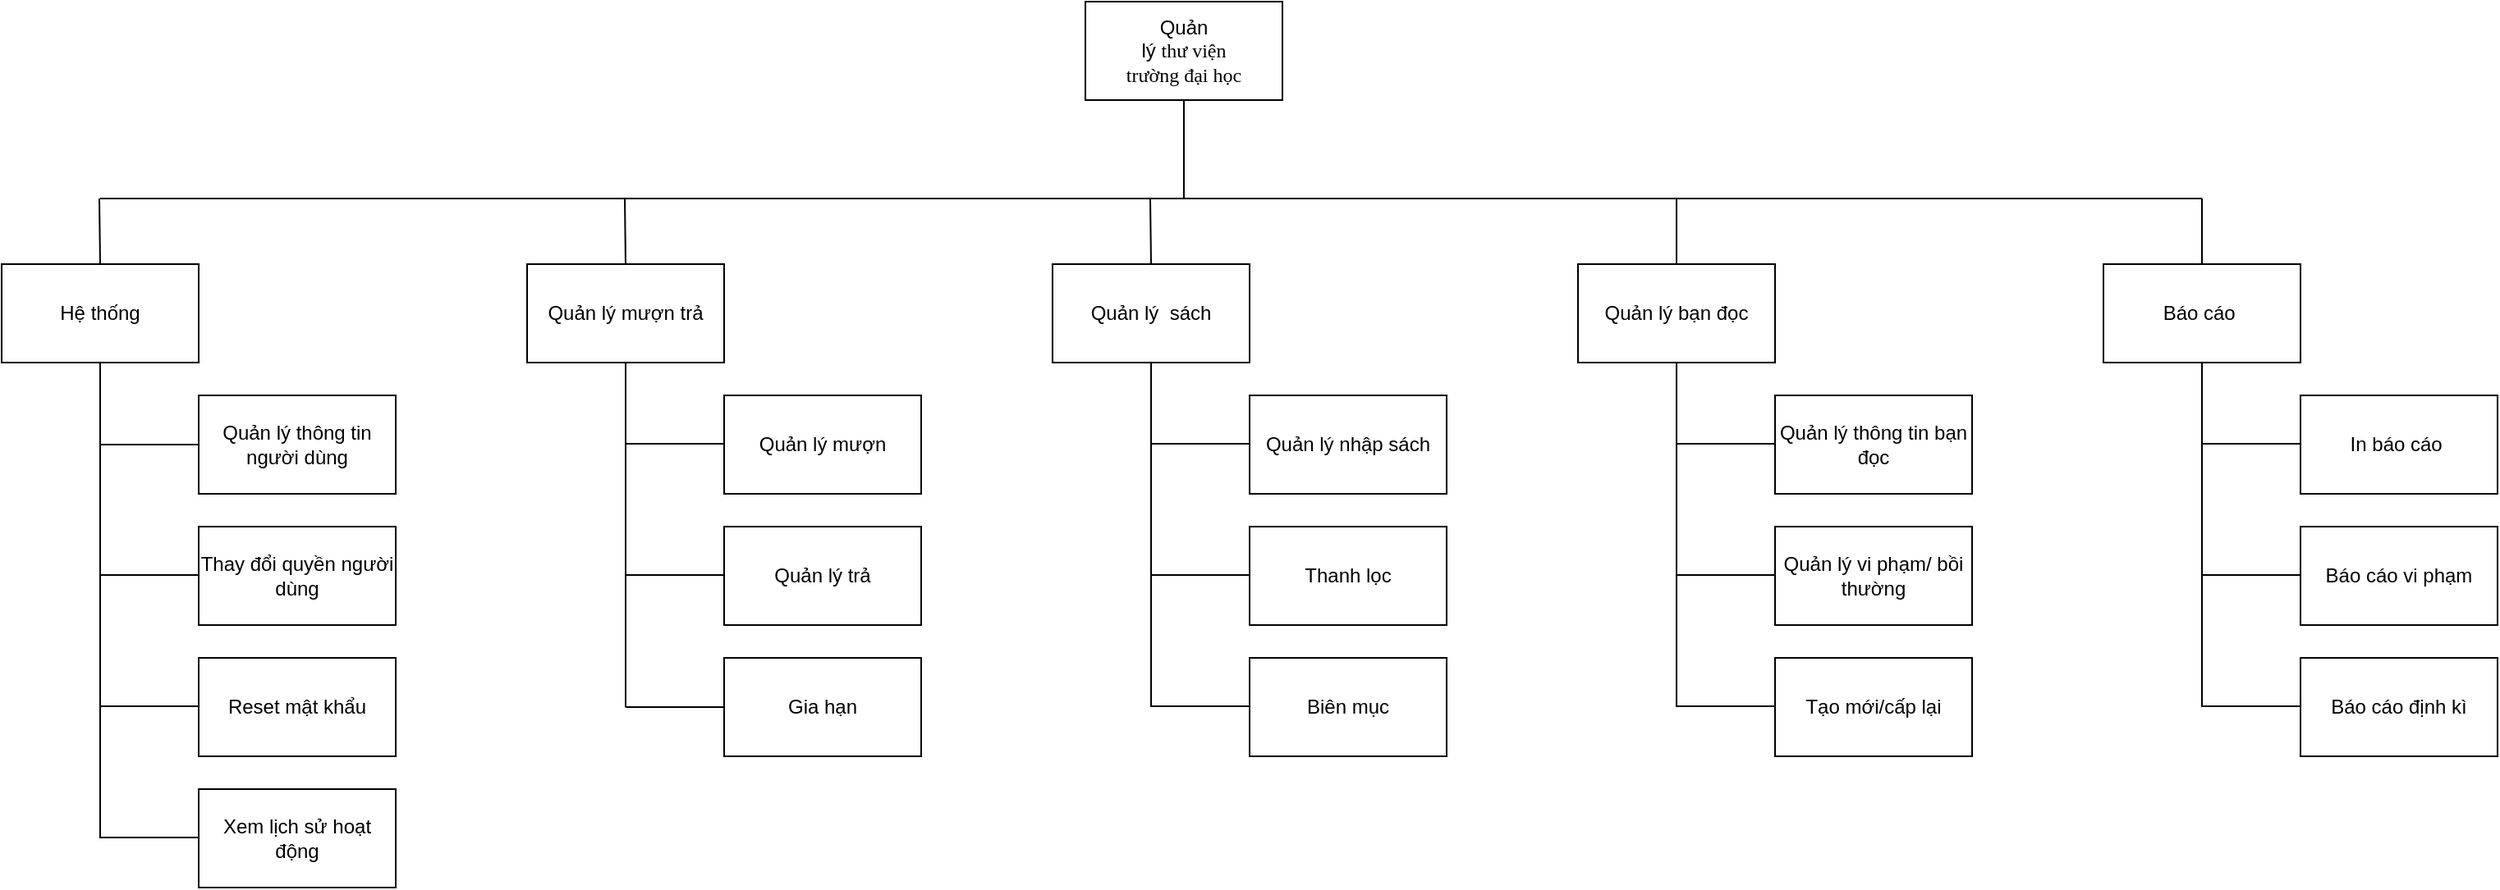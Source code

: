 <mxfile version="24.2.5" type="device" pages="5">
  <diagram name="Page-1" id="LcDcr__vh74zih2-R7AL">
    <mxGraphModel dx="1588" dy="1056" grid="1" gridSize="10" guides="1" tooltips="1" connect="1" arrows="1" fold="1" page="1" pageScale="1" pageWidth="1169" pageHeight="1654" math="0" shadow="0">
      <root>
        <mxCell id="0" />
        <mxCell id="1" parent="0" />
        <mxCell id="71Y_ChVGYkW_gdRiqhIS-2" value="Hệ thống" style="rounded=0;whiteSpace=wrap;html=1;" vertex="1" parent="1">
          <mxGeometry x="160" y="360" width="120" height="60" as="geometry" />
        </mxCell>
        <mxCell id="71Y_ChVGYkW_gdRiqhIS-3" value="Quản lý mượn trả" style="rounded=0;whiteSpace=wrap;html=1;" vertex="1" parent="1">
          <mxGeometry x="480" y="360" width="120" height="60" as="geometry" />
        </mxCell>
        <mxCell id="71Y_ChVGYkW_gdRiqhIS-4" value="Quản lý&amp;nbsp; sách" style="rounded=0;whiteSpace=wrap;html=1;" vertex="1" parent="1">
          <mxGeometry x="800" y="360" width="120" height="60" as="geometry" />
        </mxCell>
        <mxCell id="71Y_ChVGYkW_gdRiqhIS-6" value="" style="endArrow=none;html=1;rounded=0;" edge="1" parent="1">
          <mxGeometry width="50" height="50" relative="1" as="geometry">
            <mxPoint x="220" y="320" as="sourcePoint" />
            <mxPoint x="1500" y="320" as="targetPoint" />
          </mxGeometry>
        </mxCell>
        <mxCell id="71Y_ChVGYkW_gdRiqhIS-7" value="" style="endArrow=none;html=1;rounded=0;entryX=0.5;entryY=1;entryDx=0;entryDy=0;exitX=0.5;exitY=0;exitDx=0;exitDy=0;" edge="1" parent="1" source="71Y_ChVGYkW_gdRiqhIS-4">
          <mxGeometry width="50" height="50" relative="1" as="geometry">
            <mxPoint x="880" y="340" as="sourcePoint" />
            <mxPoint x="859.5" y="320" as="targetPoint" />
          </mxGeometry>
        </mxCell>
        <mxCell id="71Y_ChVGYkW_gdRiqhIS-8" value="" style="endArrow=none;html=1;rounded=0;entryX=0.5;entryY=1;entryDx=0;entryDy=0;exitX=0.5;exitY=0;exitDx=0;exitDy=0;" edge="1" parent="1" source="71Y_ChVGYkW_gdRiqhIS-3">
          <mxGeometry width="50" height="50" relative="1" as="geometry">
            <mxPoint x="570" y="350" as="sourcePoint" />
            <mxPoint x="539.5" y="320" as="targetPoint" />
          </mxGeometry>
        </mxCell>
        <mxCell id="71Y_ChVGYkW_gdRiqhIS-9" value="" style="endArrow=none;html=1;rounded=0;entryX=0.5;entryY=1;entryDx=0;entryDy=0;exitX=0.5;exitY=0;exitDx=0;exitDy=0;" edge="1" parent="1" source="71Y_ChVGYkW_gdRiqhIS-2">
          <mxGeometry width="50" height="50" relative="1" as="geometry">
            <mxPoint x="219.5" y="370" as="sourcePoint" />
            <mxPoint x="219.5" y="320" as="targetPoint" />
          </mxGeometry>
        </mxCell>
        <mxCell id="71Y_ChVGYkW_gdRiqhIS-10" value="" style="endArrow=none;html=1;rounded=0;entryX=0.5;entryY=1;entryDx=0;entryDy=0;" edge="1" parent="1" target="71Y_ChVGYkW_gdRiqhIS-2">
          <mxGeometry width="50" height="50" relative="1" as="geometry">
            <mxPoint x="220" y="710" as="sourcePoint" />
            <mxPoint x="220" y="550" as="targetPoint" />
          </mxGeometry>
        </mxCell>
        <mxCell id="71Y_ChVGYkW_gdRiqhIS-11" value="" style="endArrow=none;html=1;rounded=0;entryX=0.5;entryY=1;entryDx=0;entryDy=0;" edge="1" parent="1" target="71Y_ChVGYkW_gdRiqhIS-3">
          <mxGeometry width="50" height="50" relative="1" as="geometry">
            <mxPoint x="540" y="630" as="sourcePoint" />
            <mxPoint x="530" y="430" as="targetPoint" />
          </mxGeometry>
        </mxCell>
        <mxCell id="71Y_ChVGYkW_gdRiqhIS-12" value="" style="endArrow=none;html=1;rounded=0;entryX=0.5;entryY=1;entryDx=0;entryDy=0;" edge="1" parent="1" target="71Y_ChVGYkW_gdRiqhIS-4">
          <mxGeometry width="50" height="50" relative="1" as="geometry">
            <mxPoint x="860" y="630" as="sourcePoint" />
            <mxPoint x="859.5" y="450" as="targetPoint" />
          </mxGeometry>
        </mxCell>
        <mxCell id="71Y_ChVGYkW_gdRiqhIS-13" value="&lt;p style=&quot;text-align:left&quot; align=&quot;left&quot; class=&quot;MsoNormal&quot;&gt;Quản lý mượn&lt;/p&gt;" style="rounded=0;whiteSpace=wrap;html=1;" vertex="1" parent="1">
          <mxGeometry x="600" y="440" width="120" height="60" as="geometry" />
        </mxCell>
        <mxCell id="71Y_ChVGYkW_gdRiqhIS-14" value="&lt;p style=&quot;text-align:left&quot; align=&quot;left&quot; class=&quot;MsoNormal&quot;&gt;Quản lý trả&lt;/p&gt;" style="rounded=0;whiteSpace=wrap;html=1;" vertex="1" parent="1">
          <mxGeometry x="600" y="520" width="120" height="60" as="geometry" />
        </mxCell>
        <mxCell id="71Y_ChVGYkW_gdRiqhIS-15" value="Gia hạn" style="rounded=0;whiteSpace=wrap;html=1;" vertex="1" parent="1">
          <mxGeometry x="600" y="600" width="120" height="60" as="geometry" />
        </mxCell>
        <mxCell id="71Y_ChVGYkW_gdRiqhIS-16" value="Quản lý nhập sách" style="rounded=0;whiteSpace=wrap;html=1;" vertex="1" parent="1">
          <mxGeometry x="920" y="440" width="120" height="60" as="geometry" />
        </mxCell>
        <mxCell id="71Y_ChVGYkW_gdRiqhIS-17" value="&lt;p style=&quot;text-align:left&quot; align=&quot;left&quot; class=&quot;MsoNormal&quot;&gt;Thanh lọc&lt;/p&gt;" style="rounded=0;whiteSpace=wrap;html=1;" vertex="1" parent="1">
          <mxGeometry x="920" y="520" width="120" height="60" as="geometry" />
        </mxCell>
        <mxCell id="71Y_ChVGYkW_gdRiqhIS-18" value="Biên mục" style="rounded=0;whiteSpace=wrap;html=1;" vertex="1" parent="1">
          <mxGeometry x="920" y="600" width="120" height="60" as="geometry" />
        </mxCell>
        <mxCell id="71Y_ChVGYkW_gdRiqhIS-19" value="&lt;p style=&quot;&quot; class=&quot;MsoNormal&quot;&gt;Quản lý thông tin người dùng&lt;/p&gt;" style="rounded=0;whiteSpace=wrap;html=1;align=center;" vertex="1" parent="1">
          <mxGeometry x="280" y="440" width="120" height="60" as="geometry" />
        </mxCell>
        <mxCell id="71Y_ChVGYkW_gdRiqhIS-20" value="Thay đổi quyền người dùng" style="rounded=0;whiteSpace=wrap;html=1;" vertex="1" parent="1">
          <mxGeometry x="280" y="520" width="120" height="60" as="geometry" />
        </mxCell>
        <mxCell id="71Y_ChVGYkW_gdRiqhIS-21" value="&lt;p style=&quot;text-align:left&quot; align=&quot;left&quot; class=&quot;MsoNormal&quot;&gt;Reset mật khẩu&lt;/p&gt;" style="rounded=0;whiteSpace=wrap;html=1;" vertex="1" parent="1">
          <mxGeometry x="280" y="600" width="120" height="60" as="geometry" />
        </mxCell>
        <mxCell id="71Y_ChVGYkW_gdRiqhIS-25" value="&lt;p style=&quot;&quot; class=&quot;MsoNormal&quot;&gt;Xem lịch sử hoạt động&lt;/p&gt;" style="rounded=0;whiteSpace=wrap;html=1;align=center;" vertex="1" parent="1">
          <mxGeometry x="280" y="680" width="120" height="60" as="geometry" />
        </mxCell>
        <mxCell id="71Y_ChVGYkW_gdRiqhIS-30" value="" style="endArrow=none;html=1;rounded=0;entryX=0;entryY=0.5;entryDx=0;entryDy=0;" edge="1" parent="1" target="71Y_ChVGYkW_gdRiqhIS-19">
          <mxGeometry width="50" height="50" relative="1" as="geometry">
            <mxPoint x="220" y="470" as="sourcePoint" />
            <mxPoint x="270" y="470" as="targetPoint" />
          </mxGeometry>
        </mxCell>
        <mxCell id="71Y_ChVGYkW_gdRiqhIS-32" value="" style="endArrow=none;html=1;rounded=0;entryX=0;entryY=0.5;entryDx=0;entryDy=0;" edge="1" parent="1">
          <mxGeometry width="50" height="50" relative="1" as="geometry">
            <mxPoint x="220" y="549.5" as="sourcePoint" />
            <mxPoint x="280" y="549.5" as="targetPoint" />
          </mxGeometry>
        </mxCell>
        <mxCell id="71Y_ChVGYkW_gdRiqhIS-34" value="" style="endArrow=none;html=1;rounded=0;entryX=0;entryY=0.5;entryDx=0;entryDy=0;" edge="1" parent="1">
          <mxGeometry width="50" height="50" relative="1" as="geometry">
            <mxPoint x="220" y="629.5" as="sourcePoint" />
            <mxPoint x="280" y="629.5" as="targetPoint" />
          </mxGeometry>
        </mxCell>
        <mxCell id="71Y_ChVGYkW_gdRiqhIS-36" value="" style="endArrow=none;html=1;rounded=0;entryX=0;entryY=0.5;entryDx=0;entryDy=0;" edge="1" parent="1">
          <mxGeometry width="50" height="50" relative="1" as="geometry">
            <mxPoint x="220" y="709.5" as="sourcePoint" />
            <mxPoint x="280" y="709.5" as="targetPoint" />
          </mxGeometry>
        </mxCell>
        <mxCell id="71Y_ChVGYkW_gdRiqhIS-41" value="" style="endArrow=none;html=1;rounded=0;entryX=0;entryY=0.5;entryDx=0;entryDy=0;" edge="1" parent="1">
          <mxGeometry width="50" height="50" relative="1" as="geometry">
            <mxPoint x="540" y="469.5" as="sourcePoint" />
            <mxPoint x="600" y="469.5" as="targetPoint" />
          </mxGeometry>
        </mxCell>
        <mxCell id="71Y_ChVGYkW_gdRiqhIS-42" value="" style="endArrow=none;html=1;rounded=0;entryX=0;entryY=0.5;entryDx=0;entryDy=0;" edge="1" parent="1">
          <mxGeometry width="50" height="50" relative="1" as="geometry">
            <mxPoint x="540" y="549.5" as="sourcePoint" />
            <mxPoint x="600" y="549.5" as="targetPoint" />
          </mxGeometry>
        </mxCell>
        <mxCell id="71Y_ChVGYkW_gdRiqhIS-43" value="" style="endArrow=none;html=1;rounded=0;entryX=0;entryY=0.5;entryDx=0;entryDy=0;" edge="1" parent="1">
          <mxGeometry width="50" height="50" relative="1" as="geometry">
            <mxPoint x="540" y="630" as="sourcePoint" />
            <mxPoint x="600" y="630" as="targetPoint" />
          </mxGeometry>
        </mxCell>
        <mxCell id="71Y_ChVGYkW_gdRiqhIS-44" value="" style="endArrow=none;html=1;rounded=0;entryX=0;entryY=0.5;entryDx=0;entryDy=0;" edge="1" parent="1">
          <mxGeometry width="50" height="50" relative="1" as="geometry">
            <mxPoint x="860" y="629.5" as="sourcePoint" />
            <mxPoint x="920" y="629.5" as="targetPoint" />
          </mxGeometry>
        </mxCell>
        <mxCell id="71Y_ChVGYkW_gdRiqhIS-45" value="" style="endArrow=none;html=1;rounded=0;entryX=0;entryY=0.5;entryDx=0;entryDy=0;" edge="1" parent="1">
          <mxGeometry width="50" height="50" relative="1" as="geometry">
            <mxPoint x="860" y="549.5" as="sourcePoint" />
            <mxPoint x="920" y="549.5" as="targetPoint" />
          </mxGeometry>
        </mxCell>
        <mxCell id="71Y_ChVGYkW_gdRiqhIS-46" value="" style="endArrow=none;html=1;rounded=0;entryX=0;entryY=0.5;entryDx=0;entryDy=0;" edge="1" parent="1">
          <mxGeometry width="50" height="50" relative="1" as="geometry">
            <mxPoint x="860" y="469.5" as="sourcePoint" />
            <mxPoint x="920" y="469.5" as="targetPoint" />
          </mxGeometry>
        </mxCell>
        <mxCell id="71Y_ChVGYkW_gdRiqhIS-65" style="edgeStyle=orthogonalEdgeStyle;rounded=0;orthogonalLoop=1;jettySize=auto;html=1;endArrow=none;endFill=0;" edge="1" parent="1" source="71Y_ChVGYkW_gdRiqhIS-47">
          <mxGeometry relative="1" as="geometry">
            <mxPoint x="1180" y="320" as="targetPoint" />
          </mxGeometry>
        </mxCell>
        <mxCell id="71Y_ChVGYkW_gdRiqhIS-47" value="Quản lý bạn đọc" style="rounded=0;whiteSpace=wrap;html=1;" vertex="1" parent="1">
          <mxGeometry x="1120" y="360" width="120" height="60" as="geometry" />
        </mxCell>
        <mxCell id="71Y_ChVGYkW_gdRiqhIS-48" value="" style="endArrow=none;html=1;rounded=0;entryX=0.5;entryY=1;entryDx=0;entryDy=0;" edge="1" parent="1" target="71Y_ChVGYkW_gdRiqhIS-47">
          <mxGeometry width="50" height="50" relative="1" as="geometry">
            <mxPoint x="1180" y="630" as="sourcePoint" />
            <mxPoint x="1179.5" y="450" as="targetPoint" />
          </mxGeometry>
        </mxCell>
        <mxCell id="71Y_ChVGYkW_gdRiqhIS-49" value="Quản lý thông tin bạn đọc" style="rounded=0;whiteSpace=wrap;html=1;" vertex="1" parent="1">
          <mxGeometry x="1240" y="440" width="120" height="60" as="geometry" />
        </mxCell>
        <mxCell id="71Y_ChVGYkW_gdRiqhIS-50" value="&lt;p style=&quot;&quot; class=&quot;MsoNormal&quot;&gt;Quản lý vi phạm/ bồi thường&lt;/p&gt;" style="rounded=0;whiteSpace=wrap;html=1;align=center;" vertex="1" parent="1">
          <mxGeometry x="1240" y="520" width="120" height="60" as="geometry" />
        </mxCell>
        <mxCell id="71Y_ChVGYkW_gdRiqhIS-51" value="Tạo mới/cấp lại" style="rounded=0;whiteSpace=wrap;html=1;" vertex="1" parent="1">
          <mxGeometry x="1240" y="600" width="120" height="60" as="geometry" />
        </mxCell>
        <mxCell id="71Y_ChVGYkW_gdRiqhIS-52" value="" style="endArrow=none;html=1;rounded=0;entryX=0;entryY=0.5;entryDx=0;entryDy=0;" edge="1" parent="1">
          <mxGeometry width="50" height="50" relative="1" as="geometry">
            <mxPoint x="1180" y="629.5" as="sourcePoint" />
            <mxPoint x="1240" y="629.5" as="targetPoint" />
          </mxGeometry>
        </mxCell>
        <mxCell id="71Y_ChVGYkW_gdRiqhIS-53" value="" style="endArrow=none;html=1;rounded=0;entryX=0;entryY=0.5;entryDx=0;entryDy=0;" edge="1" parent="1">
          <mxGeometry width="50" height="50" relative="1" as="geometry">
            <mxPoint x="1180" y="549.5" as="sourcePoint" />
            <mxPoint x="1240" y="549.5" as="targetPoint" />
          </mxGeometry>
        </mxCell>
        <mxCell id="71Y_ChVGYkW_gdRiqhIS-54" value="" style="endArrow=none;html=1;rounded=0;entryX=0;entryY=0.5;entryDx=0;entryDy=0;" edge="1" parent="1">
          <mxGeometry width="50" height="50" relative="1" as="geometry">
            <mxPoint x="1180" y="469.5" as="sourcePoint" />
            <mxPoint x="1240" y="469.5" as="targetPoint" />
          </mxGeometry>
        </mxCell>
        <mxCell id="71Y_ChVGYkW_gdRiqhIS-64" style="edgeStyle=orthogonalEdgeStyle;rounded=0;orthogonalLoop=1;jettySize=auto;html=1;endArrow=none;endFill=0;" edge="1" parent="1" source="71Y_ChVGYkW_gdRiqhIS-55">
          <mxGeometry relative="1" as="geometry">
            <mxPoint x="1500.0" y="320" as="targetPoint" />
          </mxGeometry>
        </mxCell>
        <mxCell id="71Y_ChVGYkW_gdRiqhIS-55" value="Báo cáo&amp;nbsp;" style="rounded=0;whiteSpace=wrap;html=1;" vertex="1" parent="1">
          <mxGeometry x="1440" y="360" width="120" height="60" as="geometry" />
        </mxCell>
        <mxCell id="71Y_ChVGYkW_gdRiqhIS-56" value="" style="endArrow=none;html=1;rounded=0;entryX=0.5;entryY=1;entryDx=0;entryDy=0;" edge="1" target="71Y_ChVGYkW_gdRiqhIS-55" parent="1">
          <mxGeometry width="50" height="50" relative="1" as="geometry">
            <mxPoint x="1500" y="630" as="sourcePoint" />
            <mxPoint x="1499.5" y="450" as="targetPoint" />
          </mxGeometry>
        </mxCell>
        <mxCell id="71Y_ChVGYkW_gdRiqhIS-57" value="In báo cáo&amp;nbsp;" style="rounded=0;whiteSpace=wrap;html=1;" vertex="1" parent="1">
          <mxGeometry x="1560" y="440" width="120" height="60" as="geometry" />
        </mxCell>
        <mxCell id="71Y_ChVGYkW_gdRiqhIS-58" value="&lt;p style=&quot;&quot; class=&quot;MsoNormal&quot;&gt;Báo cáo vi phạm&lt;/p&gt;" style="rounded=0;whiteSpace=wrap;html=1;align=center;" vertex="1" parent="1">
          <mxGeometry x="1560" y="520" width="120" height="60" as="geometry" />
        </mxCell>
        <mxCell id="71Y_ChVGYkW_gdRiqhIS-59" value="Báo cáo định kì" style="rounded=0;whiteSpace=wrap;html=1;" vertex="1" parent="1">
          <mxGeometry x="1560" y="600" width="120" height="60" as="geometry" />
        </mxCell>
        <mxCell id="71Y_ChVGYkW_gdRiqhIS-60" value="" style="endArrow=none;html=1;rounded=0;entryX=0;entryY=0.5;entryDx=0;entryDy=0;" edge="1" parent="1">
          <mxGeometry width="50" height="50" relative="1" as="geometry">
            <mxPoint x="1500" y="629.5" as="sourcePoint" />
            <mxPoint x="1560" y="629.5" as="targetPoint" />
          </mxGeometry>
        </mxCell>
        <mxCell id="71Y_ChVGYkW_gdRiqhIS-61" value="" style="endArrow=none;html=1;rounded=0;entryX=0;entryY=0.5;entryDx=0;entryDy=0;" edge="1" parent="1">
          <mxGeometry width="50" height="50" relative="1" as="geometry">
            <mxPoint x="1500" y="549.5" as="sourcePoint" />
            <mxPoint x="1560" y="549.5" as="targetPoint" />
          </mxGeometry>
        </mxCell>
        <mxCell id="71Y_ChVGYkW_gdRiqhIS-62" value="" style="endArrow=none;html=1;rounded=0;entryX=0;entryY=0.5;entryDx=0;entryDy=0;" edge="1" parent="1">
          <mxGeometry width="50" height="50" relative="1" as="geometry">
            <mxPoint x="1500" y="469.5" as="sourcePoint" />
            <mxPoint x="1560" y="469.5" as="targetPoint" />
          </mxGeometry>
        </mxCell>
        <mxCell id="71Y_ChVGYkW_gdRiqhIS-66" value="" style="endArrow=none;html=1;rounded=0;entryX=0.5;entryY=1;entryDx=0;entryDy=0;" edge="1" target="71Y_ChVGYkW_gdRiqhIS-67" parent="1">
          <mxGeometry width="50" height="50" relative="1" as="geometry">
            <mxPoint x="880" y="320" as="sourcePoint" />
            <mxPoint x="890" y="280" as="targetPoint" />
          </mxGeometry>
        </mxCell>
        <mxCell id="71Y_ChVGYkW_gdRiqhIS-67" value="&lt;font style=&quot;font-size: 12px;&quot;&gt;Quản&lt;br&gt;lý &lt;span style=&quot;font-family: &amp;quot;Times New Roman&amp;quot;, serif;&quot; lang=&quot;VI&quot;&gt;thư viện&lt;br&gt;trường đại học&lt;/span&gt;&lt;/font&gt;" style="rounded=0;whiteSpace=wrap;html=1;" vertex="1" parent="1">
          <mxGeometry x="820" y="200" width="120" height="60" as="geometry" />
        </mxCell>
      </root>
    </mxGraphModel>
  </diagram>
  <diagram id="HxPDrGOozpdDiwxils2m" name="cấp mới">
    <mxGraphModel dx="2206" dy="1366" grid="1" gridSize="10" guides="1" tooltips="1" connect="1" arrows="1" fold="1" page="1" pageScale="1" pageWidth="1169" pageHeight="1654" math="0" shadow="0">
      <root>
        <mxCell id="0" />
        <mxCell id="1" parent="0" />
        <mxCell id="w2hb0WhD_prw_zY9LiA2-1" value="" style="rounded=0;whiteSpace=wrap;html=1;fillColor=#d5e8d4;strokeColor=#82b366;" vertex="1" parent="1">
          <mxGeometry width="960" height="530" as="geometry" />
        </mxCell>
        <mxCell id="w2hb0WhD_prw_zY9LiA2-2" value="" style="rounded=0;whiteSpace=wrap;html=1;fillColor=#dae8fc;strokeColor=#6c8ebf;" vertex="1" parent="1">
          <mxGeometry width="960" height="50" as="geometry" />
        </mxCell>
        <mxCell id="w2hb0WhD_prw_zY9LiA2-3" value="" style="rounded=0;whiteSpace=wrap;html=1;fillColor=#e51400;fontColor=#ffffff;strokeColor=#B20000;" vertex="1" parent="1">
          <mxGeometry x="910" width="50" height="50" as="geometry" />
        </mxCell>
        <mxCell id="w2hb0WhD_prw_zY9LiA2-4" value="" style="rounded=0;whiteSpace=wrap;html=1;" vertex="1" parent="1">
          <mxGeometry x="860" width="50" height="50" as="geometry" />
        </mxCell>
        <mxCell id="w2hb0WhD_prw_zY9LiA2-5" value="" style="rounded=0;whiteSpace=wrap;html=1;fillColor=#e3c800;fontColor=#000000;strokeColor=#B09500;" vertex="1" parent="1">
          <mxGeometry x="810" width="50" height="50" as="geometry" />
        </mxCell>
        <mxCell id="w2hb0WhD_prw_zY9LiA2-6" value="" style="endArrow=none;html=1;rounded=0;" edge="1" parent="1">
          <mxGeometry width="50" height="50" relative="1" as="geometry">
            <mxPoint x="910" y="50" as="sourcePoint" />
            <mxPoint x="960" as="targetPoint" />
          </mxGeometry>
        </mxCell>
        <mxCell id="w2hb0WhD_prw_zY9LiA2-7" value="" style="endArrow=none;html=1;rounded=0;exitX=1;exitY=0;exitDx=0;exitDy=0;entryX=1;entryY=1;entryDx=0;entryDy=0;" edge="1" parent="1" source="w2hb0WhD_prw_zY9LiA2-4" target="w2hb0WhD_prw_zY9LiA2-3">
          <mxGeometry width="50" height="50" relative="1" as="geometry">
            <mxPoint x="820" y="120.0" as="sourcePoint" />
            <mxPoint x="930" y="131.45" as="targetPoint" />
          </mxGeometry>
        </mxCell>
        <mxCell id="w2hb0WhD_prw_zY9LiA2-8" value="" style="endArrow=none;html=1;rounded=0;entryX=1;entryY=0.5;entryDx=0;entryDy=0;exitX=0;exitY=0.5;exitDx=0;exitDy=0;" edge="1" parent="1" source="w2hb0WhD_prw_zY9LiA2-5" target="w2hb0WhD_prw_zY9LiA2-5">
          <mxGeometry width="50" height="50" relative="1" as="geometry">
            <mxPoint x="790" y="75" as="sourcePoint" />
            <mxPoint x="850" y="30" as="targetPoint" />
          </mxGeometry>
        </mxCell>
        <mxCell id="w2hb0WhD_prw_zY9LiA2-9" value="" style="whiteSpace=wrap;html=1;aspect=fixed;" vertex="1" parent="1">
          <mxGeometry x="860" y="10" width="40" height="40" as="geometry" />
        </mxCell>
        <mxCell id="w2hb0WhD_prw_zY9LiA2-10" value="" style="whiteSpace=wrap;html=1;aspect=fixed;" vertex="1" parent="1">
          <mxGeometry x="860" y="30" width="20" height="20" as="geometry" />
        </mxCell>
        <mxCell id="0qYPFjlo2dcQA6HrtDIR-1" value="&lt;font color=&quot;#ffff66&quot; style=&quot;font-size: 23px;&quot;&gt;THƯ VIỆN HỌC VIỆN KỸ THUẬT QUÂN SỰ&lt;/font&gt;" style="rounded=0;whiteSpace=wrap;html=1;fillColor=#e51400;fontColor=#ffffff;strokeColor=#B20000;" vertex="1" parent="1">
          <mxGeometry x="130" width="570" height="50" as="geometry" />
        </mxCell>
        <mxCell id="0qYPFjlo2dcQA6HrtDIR-3" value="" style="rounded=0;whiteSpace=wrap;html=1;" vertex="1" parent="1">
          <mxGeometry y="130" width="960" height="348" as="geometry" />
        </mxCell>
        <mxCell id="6m-absxxOKul8t2yaAgc-1" value="&lt;font style=&quot;font-size: 20px;&quot;&gt;Quản lý mượn trả&lt;/font&gt;" style="rounded=1;whiteSpace=wrap;html=1;fillColor=#b1ddf0;strokeColor=#10739e;" vertex="1" parent="1">
          <mxGeometry y="50" width="220" height="50" as="geometry" />
        </mxCell>
        <mxCell id="6m-absxxOKul8t2yaAgc-2" value="&lt;font style=&quot;font-size: 20px;&quot;&gt;Quản lý sách&lt;/font&gt;" style="rounded=1;whiteSpace=wrap;html=1;fillColor=#b1ddf0;strokeColor=#10739e;" vertex="1" parent="1">
          <mxGeometry x="250" y="50" width="220" height="50" as="geometry" />
        </mxCell>
        <mxCell id="6m-absxxOKul8t2yaAgc-3" value="&lt;font style=&quot;font-size: 20px;&quot;&gt;Quản lý bạn đọc&lt;/font&gt;" style="rounded=1;whiteSpace=wrap;html=1;fillColor=#0050ef;strokeColor=#001DBC;fontColor=#ffffff;" vertex="1" parent="1">
          <mxGeometry x="500" y="50" width="220" height="50" as="geometry" />
        </mxCell>
        <mxCell id="6m-absxxOKul8t2yaAgc-4" value="&lt;font style=&quot;font-size: 20px;&quot;&gt;Báo cáo&lt;/font&gt;" style="rounded=1;whiteSpace=wrap;html=1;fillColor=#b1ddf0;strokeColor=#10739e;" vertex="1" parent="1">
          <mxGeometry x="740" y="50" width="220" height="50" as="geometry" />
        </mxCell>
        <mxCell id="JDe3R-_R04DYU-8ZiFyt-1" value="&lt;font style=&quot;font-size: 20px;&quot;&gt;Quản lý thông tin bạn đọc&lt;/font&gt;" style="rounded=1;whiteSpace=wrap;html=1;fillColor=#b1ddf0;strokeColor=#10739e;" vertex="1" parent="1">
          <mxGeometry y="190" width="220" height="50" as="geometry" />
        </mxCell>
        <mxCell id="ynWlJ2V9K6h5ooK3MD7i-1" value="&lt;span style=&quot;font-size: 20px;&quot;&gt;Quản lý vi phạm / bồi thường&lt;/span&gt;" style="rounded=1;whiteSpace=wrap;html=1;fillColor=#b1ddf0;strokeColor=#10739e;" vertex="1" parent="1">
          <mxGeometry y="270" width="220" height="50" as="geometry" />
        </mxCell>
        <mxCell id="ynWlJ2V9K6h5ooK3MD7i-2" value="&lt;span style=&quot;font-size: 20px;&quot;&gt;Tạo mới/cấp lại&lt;/span&gt;" style="rounded=1;whiteSpace=wrap;html=1;fillColor=#0050ef;strokeColor=#001DBC;fontColor=#ffffff;" vertex="1" parent="1">
          <mxGeometry y="350" width="220" height="50" as="geometry" />
        </mxCell>
        <mxCell id="JFGDF65N-n9D_ROTiz4x-1" value="" style="rounded=0;whiteSpace=wrap;html=1;" vertex="1" parent="1">
          <mxGeometry x="525" y="200" width="355" height="40" as="geometry" />
        </mxCell>
        <mxCell id="JFGDF65N-n9D_ROTiz4x-2" value="" style="rounded=0;whiteSpace=wrap;html=1;" vertex="1" parent="1">
          <mxGeometry x="525" y="150" width="355" height="40" as="geometry" />
        </mxCell>
        <mxCell id="JFGDF65N-n9D_ROTiz4x-3" value="&lt;font style=&quot;font-size: 15px;&quot;&gt;Họ tên&lt;/font&gt;" style="text;html=1;align=center;verticalAlign=middle;resizable=0;points=[];autosize=1;strokeColor=none;fillColor=none;" vertex="1" parent="1">
          <mxGeometry x="390" y="155" width="70" height="30" as="geometry" />
        </mxCell>
        <mxCell id="JFGDF65N-n9D_ROTiz4x-4" value="&lt;font style=&quot;font-size: 15px;&quot;&gt;Ngày sinh&lt;/font&gt;" style="text;html=1;align=center;verticalAlign=middle;resizable=0;points=[];autosize=1;strokeColor=none;fillColor=none;" vertex="1" parent="1">
          <mxGeometry x="380" y="200" width="90" height="30" as="geometry" />
        </mxCell>
        <mxCell id="JFGDF65N-n9D_ROTiz4x-5" value="&lt;font style=&quot;font-size: 15px;&quot;&gt;khóa học&lt;/font&gt;" style="text;html=1;align=center;verticalAlign=middle;resizable=0;points=[];autosize=1;strokeColor=none;fillColor=none;" vertex="1" parent="1">
          <mxGeometry x="385" y="255" width="80" height="30" as="geometry" />
        </mxCell>
        <mxCell id="JFGDF65N-n9D_ROTiz4x-6" value="&lt;font style=&quot;font-size: 15px;&quot;&gt;số điện thoại&lt;/font&gt;" style="text;html=1;align=center;verticalAlign=middle;resizable=0;points=[];autosize=1;strokeColor=none;fillColor=none;" vertex="1" parent="1">
          <mxGeometry x="370" y="315" width="110" height="30" as="geometry" />
        </mxCell>
        <mxCell id="JFGDF65N-n9D_ROTiz4x-7" value="&lt;font style=&quot;font-size: 15px;&quot;&gt;Email&lt;/font&gt;" style="text;html=1;align=center;verticalAlign=middle;resizable=0;points=[];autosize=1;strokeColor=none;fillColor=none;" vertex="1" parent="1">
          <mxGeometry x="400" y="365" width="60" height="30" as="geometry" />
        </mxCell>
        <mxCell id="JFGDF65N-n9D_ROTiz4x-8" value="&lt;font style=&quot;font-size: 15px;&quot;&gt;Đơn vị&lt;/font&gt;" style="text;html=1;align=center;verticalAlign=middle;resizable=0;points=[];autosize=1;strokeColor=none;fillColor=none;" vertex="1" parent="1">
          <mxGeometry x="695" y="255" width="70" height="30" as="geometry" />
        </mxCell>
        <mxCell id="JFGDF65N-n9D_ROTiz4x-9" value="" style="rounded=0;whiteSpace=wrap;html=1;" vertex="1" parent="1">
          <mxGeometry x="525" y="250" width="175" height="40" as="geometry" />
        </mxCell>
        <mxCell id="JFGDF65N-n9D_ROTiz4x-10" value="" style="rounded=0;whiteSpace=wrap;html=1;" vertex="1" parent="1">
          <mxGeometry x="765" y="250" width="115" height="40" as="geometry" />
        </mxCell>
        <mxCell id="JFGDF65N-n9D_ROTiz4x-11" value="" style="rounded=0;whiteSpace=wrap;html=1;" vertex="1" parent="1">
          <mxGeometry x="525" y="310" width="355" height="40" as="geometry" />
        </mxCell>
        <mxCell id="JFGDF65N-n9D_ROTiz4x-12" value="" style="rounded=0;whiteSpace=wrap;html=1;" vertex="1" parent="1">
          <mxGeometry x="525" y="360" width="355" height="40" as="geometry" />
        </mxCell>
        <mxCell id="JFGDF65N-n9D_ROTiz4x-14" value="&lt;span style=&quot;font-size: 20px;&quot;&gt;Tạo mới&lt;/span&gt;" style="rounded=1;whiteSpace=wrap;html=1;fillColor=#b1ddf0;strokeColor=#10739e;" vertex="1" parent="1">
          <mxGeometry x="567.5" y="410" width="120" height="50" as="geometry" />
        </mxCell>
        <mxCell id="JFGDF65N-n9D_ROTiz4x-15" value="&lt;span style=&quot;font-size: 20px;&quot;&gt;Cấp lại&lt;/span&gt;" style="rounded=1;whiteSpace=wrap;html=1;fillColor=#b1ddf0;strokeColor=#10739e;" vertex="1" parent="1">
          <mxGeometry x="717.5" y="410" width="120" height="50" as="geometry" />
        </mxCell>
        <mxCell id="c8mlroxsVb0hbnhgIH1k-1" value="&lt;font style=&quot;font-size: 23px;&quot;&gt;thanh trạng thái&amp;nbsp; &amp;nbsp; &amp;nbsp; &amp;nbsp; &amp;nbsp; &amp;nbsp; &amp;nbsp; &amp;nbsp; &amp;nbsp; &amp;nbsp; &amp;nbsp; &amp;nbsp; &amp;nbsp; &amp;nbsp; &amp;nbsp; &amp;nbsp; &amp;nbsp; &amp;nbsp; &amp;nbsp; &amp;nbsp; &amp;nbsp; &amp;nbsp; &amp;nbsp; Người đăng nhập: VÕ QUỐC HUY&amp;nbsp;&lt;/font&gt;" style="rounded=0;whiteSpace=wrap;html=1;align=left;" vertex="1" parent="1">
          <mxGeometry y="490" width="960" height="40" as="geometry" />
        </mxCell>
      </root>
    </mxGraphModel>
  </diagram>
  <diagram id="Xn2z3HyHS2XG9bPnEas4" name="Page-4">
    <mxGraphModel dx="1687" dy="1045" grid="1" gridSize="10" guides="1" tooltips="1" connect="1" arrows="1" fold="1" page="1" pageScale="1" pageWidth="1169" pageHeight="1654" math="0" shadow="0">
      <root>
        <mxCell id="0" />
        <mxCell id="1" parent="0" />
        <mxCell id="4KHt5TfQus5MPm5WqTeF-1" value="" style="ellipse;html=1;shape=startState;fillColor=#000000;strokeColor=#ff0000;" vertex="1" parent="1">
          <mxGeometry x="540" y="70" width="30" height="30" as="geometry" />
        </mxCell>
        <mxCell id="4KHt5TfQus5MPm5WqTeF-2" value="" style="edgeStyle=orthogonalEdgeStyle;html=1;verticalAlign=bottom;endArrow=open;endSize=8;strokeColor=#ff0000;rounded=0;" edge="1" source="4KHt5TfQus5MPm5WqTeF-1" parent="1">
          <mxGeometry relative="1" as="geometry">
            <mxPoint x="555" y="160" as="targetPoint" />
          </mxGeometry>
        </mxCell>
        <mxCell id="EXliIsra4P1dWSOtNQ_S-10" style="edgeStyle=orthogonalEdgeStyle;rounded=0;orthogonalLoop=1;jettySize=auto;html=1;entryX=0.5;entryY=0;entryDx=0;entryDy=0;" edge="1" parent="1" source="EXliIsra4P1dWSOtNQ_S-1" target="EXliIsra4P1dWSOtNQ_S-2">
          <mxGeometry relative="1" as="geometry" />
        </mxCell>
        <mxCell id="EXliIsra4P1dWSOtNQ_S-1" value="Nhập họ và tên" style="rounded=0;whiteSpace=wrap;html=1;" vertex="1" parent="1">
          <mxGeometry x="490" y="160" width="130" height="50" as="geometry" />
        </mxCell>
        <mxCell id="EXliIsra4P1dWSOtNQ_S-11" style="edgeStyle=orthogonalEdgeStyle;rounded=0;orthogonalLoop=1;jettySize=auto;html=1;entryX=0.5;entryY=0;entryDx=0;entryDy=0;" edge="1" parent="1" source="EXliIsra4P1dWSOtNQ_S-2" target="EXliIsra4P1dWSOtNQ_S-3">
          <mxGeometry relative="1" as="geometry" />
        </mxCell>
        <mxCell id="EXliIsra4P1dWSOtNQ_S-2" value="Chọn ngày sinh" style="rounded=0;whiteSpace=wrap;html=1;" vertex="1" parent="1">
          <mxGeometry x="490" y="280" width="130" height="50" as="geometry" />
        </mxCell>
        <mxCell id="EXliIsra4P1dWSOtNQ_S-12" style="edgeStyle=orthogonalEdgeStyle;rounded=0;orthogonalLoop=1;jettySize=auto;html=1;entryX=0.5;entryY=0;entryDx=0;entryDy=0;" edge="1" parent="1" source="EXliIsra4P1dWSOtNQ_S-3" target="EXliIsra4P1dWSOtNQ_S-4">
          <mxGeometry relative="1" as="geometry" />
        </mxCell>
        <mxCell id="EXliIsra4P1dWSOtNQ_S-3" value="Chọn khóa học" style="rounded=0;whiteSpace=wrap;html=1;" vertex="1" parent="1">
          <mxGeometry x="490" y="400" width="130" height="50" as="geometry" />
        </mxCell>
        <mxCell id="EXliIsra4P1dWSOtNQ_S-13" style="edgeStyle=orthogonalEdgeStyle;rounded=0;orthogonalLoop=1;jettySize=auto;html=1;entryX=0.5;entryY=0;entryDx=0;entryDy=0;" edge="1" parent="1" source="EXliIsra4P1dWSOtNQ_S-4" target="EXliIsra4P1dWSOtNQ_S-5">
          <mxGeometry relative="1" as="geometry" />
        </mxCell>
        <mxCell id="EXliIsra4P1dWSOtNQ_S-15" style="edgeStyle=orthogonalEdgeStyle;rounded=0;orthogonalLoop=1;jettySize=auto;html=1;entryX=0.5;entryY=0;entryDx=0;entryDy=0;" edge="1" parent="1" source="EXliIsra4P1dWSOtNQ_S-4" target="EXliIsra4P1dWSOtNQ_S-7">
          <mxGeometry relative="1" as="geometry" />
        </mxCell>
        <mxCell id="EXliIsra4P1dWSOtNQ_S-4" value="Nhập số điện thoạt" style="rounded=0;whiteSpace=wrap;html=1;" vertex="1" parent="1">
          <mxGeometry x="490" y="520" width="130" height="50" as="geometry" />
        </mxCell>
        <mxCell id="EXliIsra4P1dWSOtNQ_S-16" style="edgeStyle=orthogonalEdgeStyle;rounded=0;orthogonalLoop=1;jettySize=auto;html=1;entryX=0.5;entryY=0;entryDx=0;entryDy=0;" edge="1" parent="1" source="EXliIsra4P1dWSOtNQ_S-5" target="EXliIsra4P1dWSOtNQ_S-6">
          <mxGeometry relative="1" as="geometry" />
        </mxCell>
        <mxCell id="EXliIsra4P1dWSOtNQ_S-5" value="Nhập Email" style="rounded=0;whiteSpace=wrap;html=1;" vertex="1" parent="1">
          <mxGeometry x="490" y="640" width="130" height="50" as="geometry" />
        </mxCell>
        <mxCell id="EXliIsra4P1dWSOtNQ_S-18" style="edgeStyle=orthogonalEdgeStyle;rounded=0;orthogonalLoop=1;jettySize=auto;html=1;entryX=0.5;entryY=0;entryDx=0;entryDy=0;" edge="1" parent="1" source="EXliIsra4P1dWSOtNQ_S-6" target="EXliIsra4P1dWSOtNQ_S-8">
          <mxGeometry relative="1" as="geometry" />
        </mxCell>
        <mxCell id="EXliIsra4P1dWSOtNQ_S-6" value="Nhấn nút tạo mới" style="rounded=0;whiteSpace=wrap;html=1;" vertex="1" parent="1">
          <mxGeometry x="350" y="760" width="130" height="50" as="geometry" />
        </mxCell>
        <mxCell id="EXliIsra4P1dWSOtNQ_S-19" style="edgeStyle=orthogonalEdgeStyle;rounded=0;orthogonalLoop=1;jettySize=auto;html=1;entryX=0.5;entryY=0;entryDx=0;entryDy=0;" edge="1" parent="1" source="EXliIsra4P1dWSOtNQ_S-7" target="EXliIsra4P1dWSOtNQ_S-17">
          <mxGeometry relative="1" as="geometry" />
        </mxCell>
        <mxCell id="EXliIsra4P1dWSOtNQ_S-7" value="Nhấn nút cấp lại" style="rounded=0;whiteSpace=wrap;html=1;" vertex="1" parent="1">
          <mxGeometry x="630" y="760" width="130" height="50" as="geometry" />
        </mxCell>
        <mxCell id="EXliIsra4P1dWSOtNQ_S-8" value="" style="ellipse;html=1;shape=endState;fillColor=#000000;strokeColor=#ff0000;" vertex="1" parent="1">
          <mxGeometry x="400" y="890" width="30" height="30" as="geometry" />
        </mxCell>
        <mxCell id="EXliIsra4P1dWSOtNQ_S-17" value="" style="ellipse;html=1;shape=endState;fillColor=#000000;strokeColor=#ff0000;" vertex="1" parent="1">
          <mxGeometry x="680" y="880" width="30" height="30" as="geometry" />
        </mxCell>
      </root>
    </mxGraphModel>
  </diagram>
  <diagram id="SqZ71PupsKDnRK3nmLwd" name="quản lý mượn">
    <mxGraphModel dx="2607" dy="1615" grid="1" gridSize="10" guides="1" tooltips="1" connect="1" arrows="1" fold="1" page="1" pageScale="1" pageWidth="1169" pageHeight="1654" math="0" shadow="0">
      <root>
        <mxCell id="0" />
        <mxCell id="1" parent="0" />
        <mxCell id="2PVJ25KuIUvHPl7iZlEB-1" value="" style="rounded=0;whiteSpace=wrap;html=1;fillColor=#d5e8d4;strokeColor=#82b366;" vertex="1" parent="1">
          <mxGeometry width="960" height="510" as="geometry" />
        </mxCell>
        <mxCell id="2PVJ25KuIUvHPl7iZlEB-2" value="" style="rounded=0;whiteSpace=wrap;html=1;fillColor=#dae8fc;strokeColor=#6c8ebf;" vertex="1" parent="1">
          <mxGeometry width="960" height="50" as="geometry" />
        </mxCell>
        <mxCell id="2PVJ25KuIUvHPl7iZlEB-3" value="" style="rounded=0;whiteSpace=wrap;html=1;fillColor=#e51400;fontColor=#ffffff;strokeColor=#B20000;" vertex="1" parent="1">
          <mxGeometry x="910" width="50" height="50" as="geometry" />
        </mxCell>
        <mxCell id="2PVJ25KuIUvHPl7iZlEB-4" value="" style="rounded=0;whiteSpace=wrap;html=1;" vertex="1" parent="1">
          <mxGeometry x="860" width="50" height="50" as="geometry" />
        </mxCell>
        <mxCell id="2PVJ25KuIUvHPl7iZlEB-5" value="" style="rounded=0;whiteSpace=wrap;html=1;fillColor=#e3c800;fontColor=#000000;strokeColor=#B09500;" vertex="1" parent="1">
          <mxGeometry x="810" width="50" height="50" as="geometry" />
        </mxCell>
        <mxCell id="2PVJ25KuIUvHPl7iZlEB-6" value="" style="endArrow=none;html=1;rounded=0;" edge="1" parent="1">
          <mxGeometry width="50" height="50" relative="1" as="geometry">
            <mxPoint x="910" y="50" as="sourcePoint" />
            <mxPoint x="960" as="targetPoint" />
          </mxGeometry>
        </mxCell>
        <mxCell id="2PVJ25KuIUvHPl7iZlEB-7" value="" style="endArrow=none;html=1;rounded=0;exitX=1;exitY=0;exitDx=0;exitDy=0;entryX=1;entryY=1;entryDx=0;entryDy=0;" edge="1" parent="1" source="2PVJ25KuIUvHPl7iZlEB-4" target="2PVJ25KuIUvHPl7iZlEB-3">
          <mxGeometry width="50" height="50" relative="1" as="geometry">
            <mxPoint x="820" y="120.0" as="sourcePoint" />
            <mxPoint x="930" y="131.45" as="targetPoint" />
          </mxGeometry>
        </mxCell>
        <mxCell id="2PVJ25KuIUvHPl7iZlEB-8" value="" style="endArrow=none;html=1;rounded=0;entryX=1;entryY=0.5;entryDx=0;entryDy=0;exitX=0;exitY=0.5;exitDx=0;exitDy=0;" edge="1" parent="1" source="2PVJ25KuIUvHPl7iZlEB-5" target="2PVJ25KuIUvHPl7iZlEB-5">
          <mxGeometry width="50" height="50" relative="1" as="geometry">
            <mxPoint x="790" y="75" as="sourcePoint" />
            <mxPoint x="850" y="30" as="targetPoint" />
          </mxGeometry>
        </mxCell>
        <mxCell id="2PVJ25KuIUvHPl7iZlEB-9" value="" style="whiteSpace=wrap;html=1;aspect=fixed;" vertex="1" parent="1">
          <mxGeometry x="860" y="10" width="40" height="40" as="geometry" />
        </mxCell>
        <mxCell id="2PVJ25KuIUvHPl7iZlEB-10" value="" style="whiteSpace=wrap;html=1;aspect=fixed;" vertex="1" parent="1">
          <mxGeometry x="860" y="30" width="20" height="20" as="geometry" />
        </mxCell>
        <mxCell id="tTjc2lvlWBBuWy-vFHms-1" value="" style="rounded=0;whiteSpace=wrap;html=1;fillColor=#d5e8d4;strokeColor=#82b366;" vertex="1" parent="1">
          <mxGeometry width="960" height="530" as="geometry" />
        </mxCell>
        <mxCell id="tTjc2lvlWBBuWy-vFHms-2" value="" style="rounded=0;whiteSpace=wrap;html=1;fillColor=#dae8fc;strokeColor=#6c8ebf;" vertex="1" parent="1">
          <mxGeometry width="960" height="50" as="geometry" />
        </mxCell>
        <mxCell id="tTjc2lvlWBBuWy-vFHms-3" value="" style="rounded=0;whiteSpace=wrap;html=1;fillColor=#e51400;fontColor=#ffffff;strokeColor=#B20000;" vertex="1" parent="1">
          <mxGeometry x="910" width="50" height="50" as="geometry" />
        </mxCell>
        <mxCell id="tTjc2lvlWBBuWy-vFHms-4" value="" style="rounded=0;whiteSpace=wrap;html=1;" vertex="1" parent="1">
          <mxGeometry x="860" width="50" height="50" as="geometry" />
        </mxCell>
        <mxCell id="tTjc2lvlWBBuWy-vFHms-5" value="" style="rounded=0;whiteSpace=wrap;html=1;fillColor=#e3c800;fontColor=#000000;strokeColor=#B09500;" vertex="1" parent="1">
          <mxGeometry x="810" width="50" height="50" as="geometry" />
        </mxCell>
        <mxCell id="tTjc2lvlWBBuWy-vFHms-6" value="" style="endArrow=none;html=1;rounded=0;" edge="1" parent="1">
          <mxGeometry width="50" height="50" relative="1" as="geometry">
            <mxPoint x="910" y="50" as="sourcePoint" />
            <mxPoint x="960" as="targetPoint" />
          </mxGeometry>
        </mxCell>
        <mxCell id="tTjc2lvlWBBuWy-vFHms-7" value="" style="endArrow=none;html=1;rounded=0;exitX=1;exitY=0;exitDx=0;exitDy=0;entryX=1;entryY=1;entryDx=0;entryDy=0;" edge="1" parent="1" source="tTjc2lvlWBBuWy-vFHms-4" target="tTjc2lvlWBBuWy-vFHms-3">
          <mxGeometry width="50" height="50" relative="1" as="geometry">
            <mxPoint x="820" y="120.0" as="sourcePoint" />
            <mxPoint x="930" y="131.45" as="targetPoint" />
          </mxGeometry>
        </mxCell>
        <mxCell id="tTjc2lvlWBBuWy-vFHms-8" value="" style="endArrow=none;html=1;rounded=0;entryX=1;entryY=0.5;entryDx=0;entryDy=0;exitX=0;exitY=0.5;exitDx=0;exitDy=0;" edge="1" parent="1" source="tTjc2lvlWBBuWy-vFHms-5" target="tTjc2lvlWBBuWy-vFHms-5">
          <mxGeometry width="50" height="50" relative="1" as="geometry">
            <mxPoint x="790" y="75" as="sourcePoint" />
            <mxPoint x="850" y="30" as="targetPoint" />
          </mxGeometry>
        </mxCell>
        <mxCell id="tTjc2lvlWBBuWy-vFHms-9" value="" style="whiteSpace=wrap;html=1;aspect=fixed;" vertex="1" parent="1">
          <mxGeometry x="860" y="10" width="40" height="40" as="geometry" />
        </mxCell>
        <mxCell id="tTjc2lvlWBBuWy-vFHms-10" value="" style="whiteSpace=wrap;html=1;aspect=fixed;" vertex="1" parent="1">
          <mxGeometry x="860" y="30" width="20" height="20" as="geometry" />
        </mxCell>
        <mxCell id="tTjc2lvlWBBuWy-vFHms-11" value="&lt;font color=&quot;#ffff66&quot; style=&quot;font-size: 23px;&quot;&gt;THƯ VIỆN HỌC VIỆN KỸ THUẬT QUÂN SỰ&lt;/font&gt;" style="rounded=0;whiteSpace=wrap;html=1;fillColor=#e51400;fontColor=#ffffff;strokeColor=#B20000;" vertex="1" parent="1">
          <mxGeometry x="130" width="570" height="50" as="geometry" />
        </mxCell>
        <mxCell id="tTjc2lvlWBBuWy-vFHms-12" value="" style="rounded=0;whiteSpace=wrap;html=1;" vertex="1" parent="1">
          <mxGeometry y="130" width="960" height="348" as="geometry" />
        </mxCell>
        <mxCell id="tTjc2lvlWBBuWy-vFHms-13" value="&lt;font style=&quot;font-size: 20px;&quot;&gt;Quản lý mượn trả&lt;/font&gt;" style="rounded=1;whiteSpace=wrap;html=1;fillColor=#0050ef;strokeColor=#001DBC;fontColor=#ffffff;" vertex="1" parent="1">
          <mxGeometry y="50" width="220" height="50" as="geometry" />
        </mxCell>
        <mxCell id="tTjc2lvlWBBuWy-vFHms-14" value="&lt;font style=&quot;font-size: 20px;&quot;&gt;Quản lý sách&lt;/font&gt;" style="rounded=1;whiteSpace=wrap;html=1;fillColor=#b1ddf0;strokeColor=#10739e;" vertex="1" parent="1">
          <mxGeometry x="250" y="50" width="220" height="50" as="geometry" />
        </mxCell>
        <mxCell id="tTjc2lvlWBBuWy-vFHms-15" value="&lt;font style=&quot;font-size: 20px;&quot;&gt;Quản lý bạn đọc&lt;/font&gt;" style="rounded=1;whiteSpace=wrap;html=1;fillColor=#b1ddf0;strokeColor=#10739e;" vertex="1" parent="1">
          <mxGeometry x="500" y="50" width="220" height="50" as="geometry" />
        </mxCell>
        <mxCell id="tTjc2lvlWBBuWy-vFHms-16" value="&lt;font style=&quot;font-size: 20px;&quot;&gt;Báo cáo&lt;/font&gt;" style="rounded=1;whiteSpace=wrap;html=1;fillColor=#b1ddf0;strokeColor=#10739e;" vertex="1" parent="1">
          <mxGeometry x="740" y="50" width="220" height="50" as="geometry" />
        </mxCell>
        <mxCell id="tTjc2lvlWBBuWy-vFHms-17" value="&lt;font style=&quot;font-size: 20px;&quot;&gt;Quản lý mượn sách&lt;/font&gt;" style="rounded=1;whiteSpace=wrap;html=1;fillColor=#0050ef;strokeColor=#001DBC;fontColor=#ffffff;" vertex="1" parent="1">
          <mxGeometry y="190" width="220" height="50" as="geometry" />
        </mxCell>
        <mxCell id="tTjc2lvlWBBuWy-vFHms-18" value="&lt;span style=&quot;font-size: 20px;&quot;&gt;Quản lý trả sách&lt;/span&gt;" style="rounded=1;whiteSpace=wrap;html=1;fillColor=#b1ddf0;strokeColor=#10739e;" vertex="1" parent="1">
          <mxGeometry y="270" width="220" height="50" as="geometry" />
        </mxCell>
        <mxCell id="tTjc2lvlWBBuWy-vFHms-19" value="&lt;span style=&quot;font-size: 20px;&quot;&gt;Gia hạn&lt;/span&gt;" style="rounded=1;whiteSpace=wrap;html=1;fillColor=#b1ddf0;strokeColor=#10739e;" vertex="1" parent="1">
          <mxGeometry y="350" width="220" height="50" as="geometry" />
        </mxCell>
        <mxCell id="tTjc2lvlWBBuWy-vFHms-34" value="&lt;font style=&quot;font-size: 23px;&quot;&gt;thanh trạng thái&amp;nbsp; &amp;nbsp; &amp;nbsp; &amp;nbsp; &amp;nbsp; &amp;nbsp; &amp;nbsp; &amp;nbsp; &amp;nbsp; &amp;nbsp; &amp;nbsp; &amp;nbsp; &amp;nbsp; &amp;nbsp; &amp;nbsp; &amp;nbsp; &amp;nbsp; &amp;nbsp; &amp;nbsp; &amp;nbsp; &amp;nbsp; &amp;nbsp; &amp;nbsp;Người đăng nhập: VÕ QUỐC HUY&amp;nbsp;&lt;/font&gt;" style="rounded=0;whiteSpace=wrap;html=1;align=left;" vertex="1" parent="1">
          <mxGeometry y="490" width="960" height="40" as="geometry" />
        </mxCell>
        <mxCell id="JDqgGXyejiZ--hnpN6S--3" value="" style="rounded=0;whiteSpace=wrap;html=1;" vertex="1" parent="1">
          <mxGeometry x="390" y="230" width="175" height="40" as="geometry" />
        </mxCell>
        <mxCell id="JDqgGXyejiZ--hnpN6S--4" value="" style="rounded=0;whiteSpace=wrap;html=1;" vertex="1" parent="1">
          <mxGeometry x="390" y="180" width="175" height="40" as="geometry" />
        </mxCell>
        <mxCell id="JDqgGXyejiZ--hnpN6S--5" value="&lt;font style=&quot;font-size: 15px;&quot;&gt;Họ tên&lt;/font&gt;" style="text;html=1;align=center;verticalAlign=middle;resizable=0;points=[];autosize=1;strokeColor=none;fillColor=none;" vertex="1" parent="1">
          <mxGeometry x="255" y="185" width="70" height="30" as="geometry" />
        </mxCell>
        <mxCell id="JDqgGXyejiZ--hnpN6S--6" value="&lt;font style=&quot;font-size: 15px;&quot;&gt;Số thẻ thư viện&lt;/font&gt;" style="text;html=1;align=center;verticalAlign=middle;resizable=0;points=[];autosize=1;strokeColor=none;fillColor=none;" vertex="1" parent="1">
          <mxGeometry x="225" y="235" width="130" height="30" as="geometry" />
        </mxCell>
        <mxCell id="JDqgGXyejiZ--hnpN6S--8" value="&lt;font style=&quot;font-size: 15px;&quot;&gt;số đăng kí cá biệt&lt;/font&gt;" style="text;html=1;align=center;verticalAlign=middle;resizable=0;points=[];autosize=1;strokeColor=none;fillColor=none;" vertex="1" parent="1">
          <mxGeometry x="220" y="285" width="140" height="30" as="geometry" />
        </mxCell>
        <mxCell id="JDqgGXyejiZ--hnpN6S--9" value="&lt;font style=&quot;font-size: 15px;&quot;&gt;tên sách&lt;/font&gt;" style="text;html=1;align=center;verticalAlign=middle;resizable=0;points=[];autosize=1;strokeColor=none;fillColor=none;" vertex="1" parent="1">
          <mxGeometry x="255" y="335" width="80" height="30" as="geometry" />
        </mxCell>
        <mxCell id="JDqgGXyejiZ--hnpN6S--13" value="" style="rounded=0;whiteSpace=wrap;html=1;" vertex="1" parent="1">
          <mxGeometry x="390" y="280" width="175" height="40" as="geometry" />
        </mxCell>
        <mxCell id="JDqgGXyejiZ--hnpN6S--14" value="" style="rounded=0;whiteSpace=wrap;html=1;" vertex="1" parent="1">
          <mxGeometry x="390" y="330" width="175" height="40" as="geometry" />
        </mxCell>
        <mxCell id="JDqgGXyejiZ--hnpN6S--15" value="&lt;span style=&quot;font-size: 20px;&quot;&gt;Thêm&lt;/span&gt;" style="rounded=1;whiteSpace=wrap;html=1;fillColor=#b1ddf0;strokeColor=#10739e;" vertex="1" parent="1">
          <mxGeometry x="280" y="390" width="120" height="50" as="geometry" />
        </mxCell>
        <mxCell id="JDqgGXyejiZ--hnpN6S--16" value="&lt;span style=&quot;font-size: 20px;&quot;&gt;Hủy&lt;/span&gt;" style="rounded=1;whiteSpace=wrap;html=1;fillColor=#FA1600;strokeColor=#B20000;fontColor=#ffffff;" vertex="1" parent="1">
          <mxGeometry x="445" y="390" width="120" height="50" as="geometry" />
        </mxCell>
        <mxCell id="JDqgGXyejiZ--hnpN6S--22" value="" style="rounded=0;whiteSpace=wrap;html=1;" vertex="1" parent="1">
          <mxGeometry x="580" y="180" width="370" height="190" as="geometry" />
        </mxCell>
        <mxCell id="JDqgGXyejiZ--hnpN6S--23" value="&lt;span style=&quot;font-size: 20px;&quot;&gt;Xát nhân mượn&lt;/span&gt;" style="rounded=1;whiteSpace=wrap;html=1;fillColor=#d5e8d4;strokeColor=#82b366;gradientColor=#97d077;" vertex="1" parent="1">
          <mxGeometry x="705" y="390" width="120" height="50" as="geometry" />
        </mxCell>
        <mxCell id="JDqgGXyejiZ--hnpN6S--24" value="&lt;font style=&quot;font-size: 15px;&quot;&gt;Danh sách sách chuẩn bị mượn&lt;/font&gt;" style="text;html=1;align=center;verticalAlign=middle;resizable=0;points=[];autosize=1;strokeColor=none;fillColor=none;" vertex="1" parent="1">
          <mxGeometry x="640" y="150" width="240" height="30" as="geometry" />
        </mxCell>
        <mxCell id="JDqgGXyejiZ--hnpN6S--26" value="&lt;font style=&quot;font-size: 15px;&quot;&gt;Sô lượng: 10&lt;/font&gt;" style="text;html=1;align=center;verticalAlign=middle;resizable=0;points=[];autosize=1;strokeColor=none;fillColor=none;" vertex="1" parent="1">
          <mxGeometry x="840" y="335" width="110" height="30" as="geometry" />
        </mxCell>
      </root>
    </mxGraphModel>
  </diagram>
  <diagram id="yKJUPr1oHikpwMUCOBrg" name="Page-5">
    <mxGraphModel dx="1687" dy="1045" grid="1" gridSize="10" guides="1" tooltips="1" connect="1" arrows="1" fold="1" page="1" pageScale="1" pageWidth="1169" pageHeight="1654" math="0" shadow="0">
      <root>
        <mxCell id="0" />
        <mxCell id="1" parent="0" />
        <mxCell id="MYHyVdYkarjeZoiPLvS7-1" value="" style="ellipse;html=1;shape=startState;fillColor=#000000;strokeColor=#ff0000;" vertex="1" parent="1">
          <mxGeometry x="500" y="70" width="30" height="30" as="geometry" />
        </mxCell>
        <mxCell id="MYHyVdYkarjeZoiPLvS7-2" value="" style="edgeStyle=orthogonalEdgeStyle;html=1;verticalAlign=bottom;endArrow=open;endSize=8;strokeColor=#ff0000;rounded=0;" edge="1" source="MYHyVdYkarjeZoiPLvS7-1" parent="1">
          <mxGeometry relative="1" as="geometry">
            <mxPoint x="515" y="160" as="targetPoint" />
          </mxGeometry>
        </mxCell>
        <mxCell id="MYHyVdYkarjeZoiPLvS7-9" style="edgeStyle=orthogonalEdgeStyle;rounded=0;orthogonalLoop=1;jettySize=auto;html=1;entryX=0.5;entryY=0;entryDx=0;entryDy=0;" edge="1" parent="1" source="MYHyVdYkarjeZoiPLvS7-3" target="MYHyVdYkarjeZoiPLvS7-5">
          <mxGeometry relative="1" as="geometry" />
        </mxCell>
        <mxCell id="MYHyVdYkarjeZoiPLvS7-10" style="edgeStyle=orthogonalEdgeStyle;rounded=0;orthogonalLoop=1;jettySize=auto;html=1;entryX=0.5;entryY=0;entryDx=0;entryDy=0;" edge="1" parent="1" source="MYHyVdYkarjeZoiPLvS7-3" target="MYHyVdYkarjeZoiPLvS7-4">
          <mxGeometry relative="1" as="geometry" />
        </mxCell>
        <mxCell id="MYHyVdYkarjeZoiPLvS7-3" value="Quét số thẻ thư viện" style="rounded=0;whiteSpace=wrap;html=1;" vertex="1" parent="1">
          <mxGeometry x="455" y="160" width="120" height="60" as="geometry" />
        </mxCell>
        <mxCell id="MYHyVdYkarjeZoiPLvS7-13" style="edgeStyle=orthogonalEdgeStyle;rounded=0;orthogonalLoop=1;jettySize=auto;html=1;entryX=0.5;entryY=0;entryDx=0;entryDy=0;" edge="1" parent="1" source="MYHyVdYkarjeZoiPLvS7-4" target="MYHyVdYkarjeZoiPLvS7-12">
          <mxGeometry relative="1" as="geometry" />
        </mxCell>
        <mxCell id="MYHyVdYkarjeZoiPLvS7-4" value="Ấn nút hủy" style="rounded=0;whiteSpace=wrap;html=1;" vertex="1" parent="1">
          <mxGeometry x="740" y="600" width="120" height="60" as="geometry" />
        </mxCell>
        <mxCell id="MYHyVdYkarjeZoiPLvS7-7" style="edgeStyle=orthogonalEdgeStyle;rounded=0;orthogonalLoop=1;jettySize=auto;html=1;entryX=0.5;entryY=0;entryDx=0;entryDy=0;" edge="1" parent="1" source="MYHyVdYkarjeZoiPLvS7-5" target="MYHyVdYkarjeZoiPLvS7-6">
          <mxGeometry relative="1" as="geometry" />
        </mxCell>
        <mxCell id="MYHyVdYkarjeZoiPLvS7-11" style="edgeStyle=orthogonalEdgeStyle;rounded=0;orthogonalLoop=1;jettySize=auto;html=1;entryX=0.25;entryY=0;entryDx=0;entryDy=0;" edge="1" parent="1" source="MYHyVdYkarjeZoiPLvS7-5" target="MYHyVdYkarjeZoiPLvS7-4">
          <mxGeometry relative="1" as="geometry" />
        </mxCell>
        <mxCell id="MYHyVdYkarjeZoiPLvS7-5" value="Quét số đăng kí cá biệt" style="rounded=0;whiteSpace=wrap;html=1;" vertex="1" parent="1">
          <mxGeometry x="455" y="280" width="120" height="60" as="geometry" />
        </mxCell>
        <mxCell id="MYHyVdYkarjeZoiPLvS7-8" style="edgeStyle=orthogonalEdgeStyle;rounded=0;orthogonalLoop=1;jettySize=auto;html=1;entryX=0;entryY=0.5;entryDx=0;entryDy=0;" edge="1" parent="1" source="MYHyVdYkarjeZoiPLvS7-6" target="MYHyVdYkarjeZoiPLvS7-5">
          <mxGeometry relative="1" as="geometry">
            <Array as="points">
              <mxPoint x="400" y="440" />
              <mxPoint x="400" y="310" />
            </Array>
          </mxGeometry>
        </mxCell>
        <mxCell id="MYHyVdYkarjeZoiPLvS7-15" style="edgeStyle=orthogonalEdgeStyle;rounded=0;orthogonalLoop=1;jettySize=auto;html=1;" edge="1" parent="1" source="MYHyVdYkarjeZoiPLvS7-6" target="MYHyVdYkarjeZoiPLvS7-14">
          <mxGeometry relative="1" as="geometry" />
        </mxCell>
        <mxCell id="MYHyVdYkarjeZoiPLvS7-6" value="Ấn nút thêm" style="rounded=0;whiteSpace=wrap;html=1;" vertex="1" parent="1">
          <mxGeometry x="455" y="410" width="120" height="60" as="geometry" />
        </mxCell>
        <mxCell id="MYHyVdYkarjeZoiPLvS7-12" value="" style="ellipse;html=1;shape=endState;fillColor=#000000;strokeColor=#ff0000;" vertex="1" parent="1">
          <mxGeometry x="785" y="812" width="30" height="30" as="geometry" />
        </mxCell>
        <mxCell id="MYHyVdYkarjeZoiPLvS7-17" style="edgeStyle=orthogonalEdgeStyle;rounded=0;orthogonalLoop=1;jettySize=auto;html=1;entryX=0.5;entryY=0;entryDx=0;entryDy=0;" edge="1" parent="1" source="MYHyVdYkarjeZoiPLvS7-14" target="MYHyVdYkarjeZoiPLvS7-16">
          <mxGeometry relative="1" as="geometry" />
        </mxCell>
        <mxCell id="MYHyVdYkarjeZoiPLvS7-20" style="edgeStyle=orthogonalEdgeStyle;rounded=0;orthogonalLoop=1;jettySize=auto;html=1;entryX=0;entryY=0.5;entryDx=0;entryDy=0;" edge="1" parent="1" source="MYHyVdYkarjeZoiPLvS7-14" target="MYHyVdYkarjeZoiPLvS7-4">
          <mxGeometry relative="1" as="geometry" />
        </mxCell>
        <mxCell id="MYHyVdYkarjeZoiPLvS7-14" value="Thêm sách vào danh sách chuẩn bị mượn" style="rounded=0;whiteSpace=wrap;html=1;" vertex="1" parent="1">
          <mxGeometry x="455" y="550" width="120" height="60" as="geometry" />
        </mxCell>
        <mxCell id="MYHyVdYkarjeZoiPLvS7-19" style="edgeStyle=orthogonalEdgeStyle;rounded=0;orthogonalLoop=1;jettySize=auto;html=1;" edge="1" parent="1" source="MYHyVdYkarjeZoiPLvS7-16" target="MYHyVdYkarjeZoiPLvS7-18">
          <mxGeometry relative="1" as="geometry" />
        </mxCell>
        <mxCell id="MYHyVdYkarjeZoiPLvS7-16" value="Ấn nút xát nhận mượn" style="rounded=0;whiteSpace=wrap;html=1;" vertex="1" parent="1">
          <mxGeometry x="455" y="680" width="120" height="60" as="geometry" />
        </mxCell>
        <mxCell id="MYHyVdYkarjeZoiPLvS7-18" value="" style="ellipse;html=1;shape=endState;fillColor=#000000;strokeColor=#ff0000;" vertex="1" parent="1">
          <mxGeometry x="500" y="812" width="30" height="30" as="geometry" />
        </mxCell>
      </root>
    </mxGraphModel>
  </diagram>
</mxfile>
